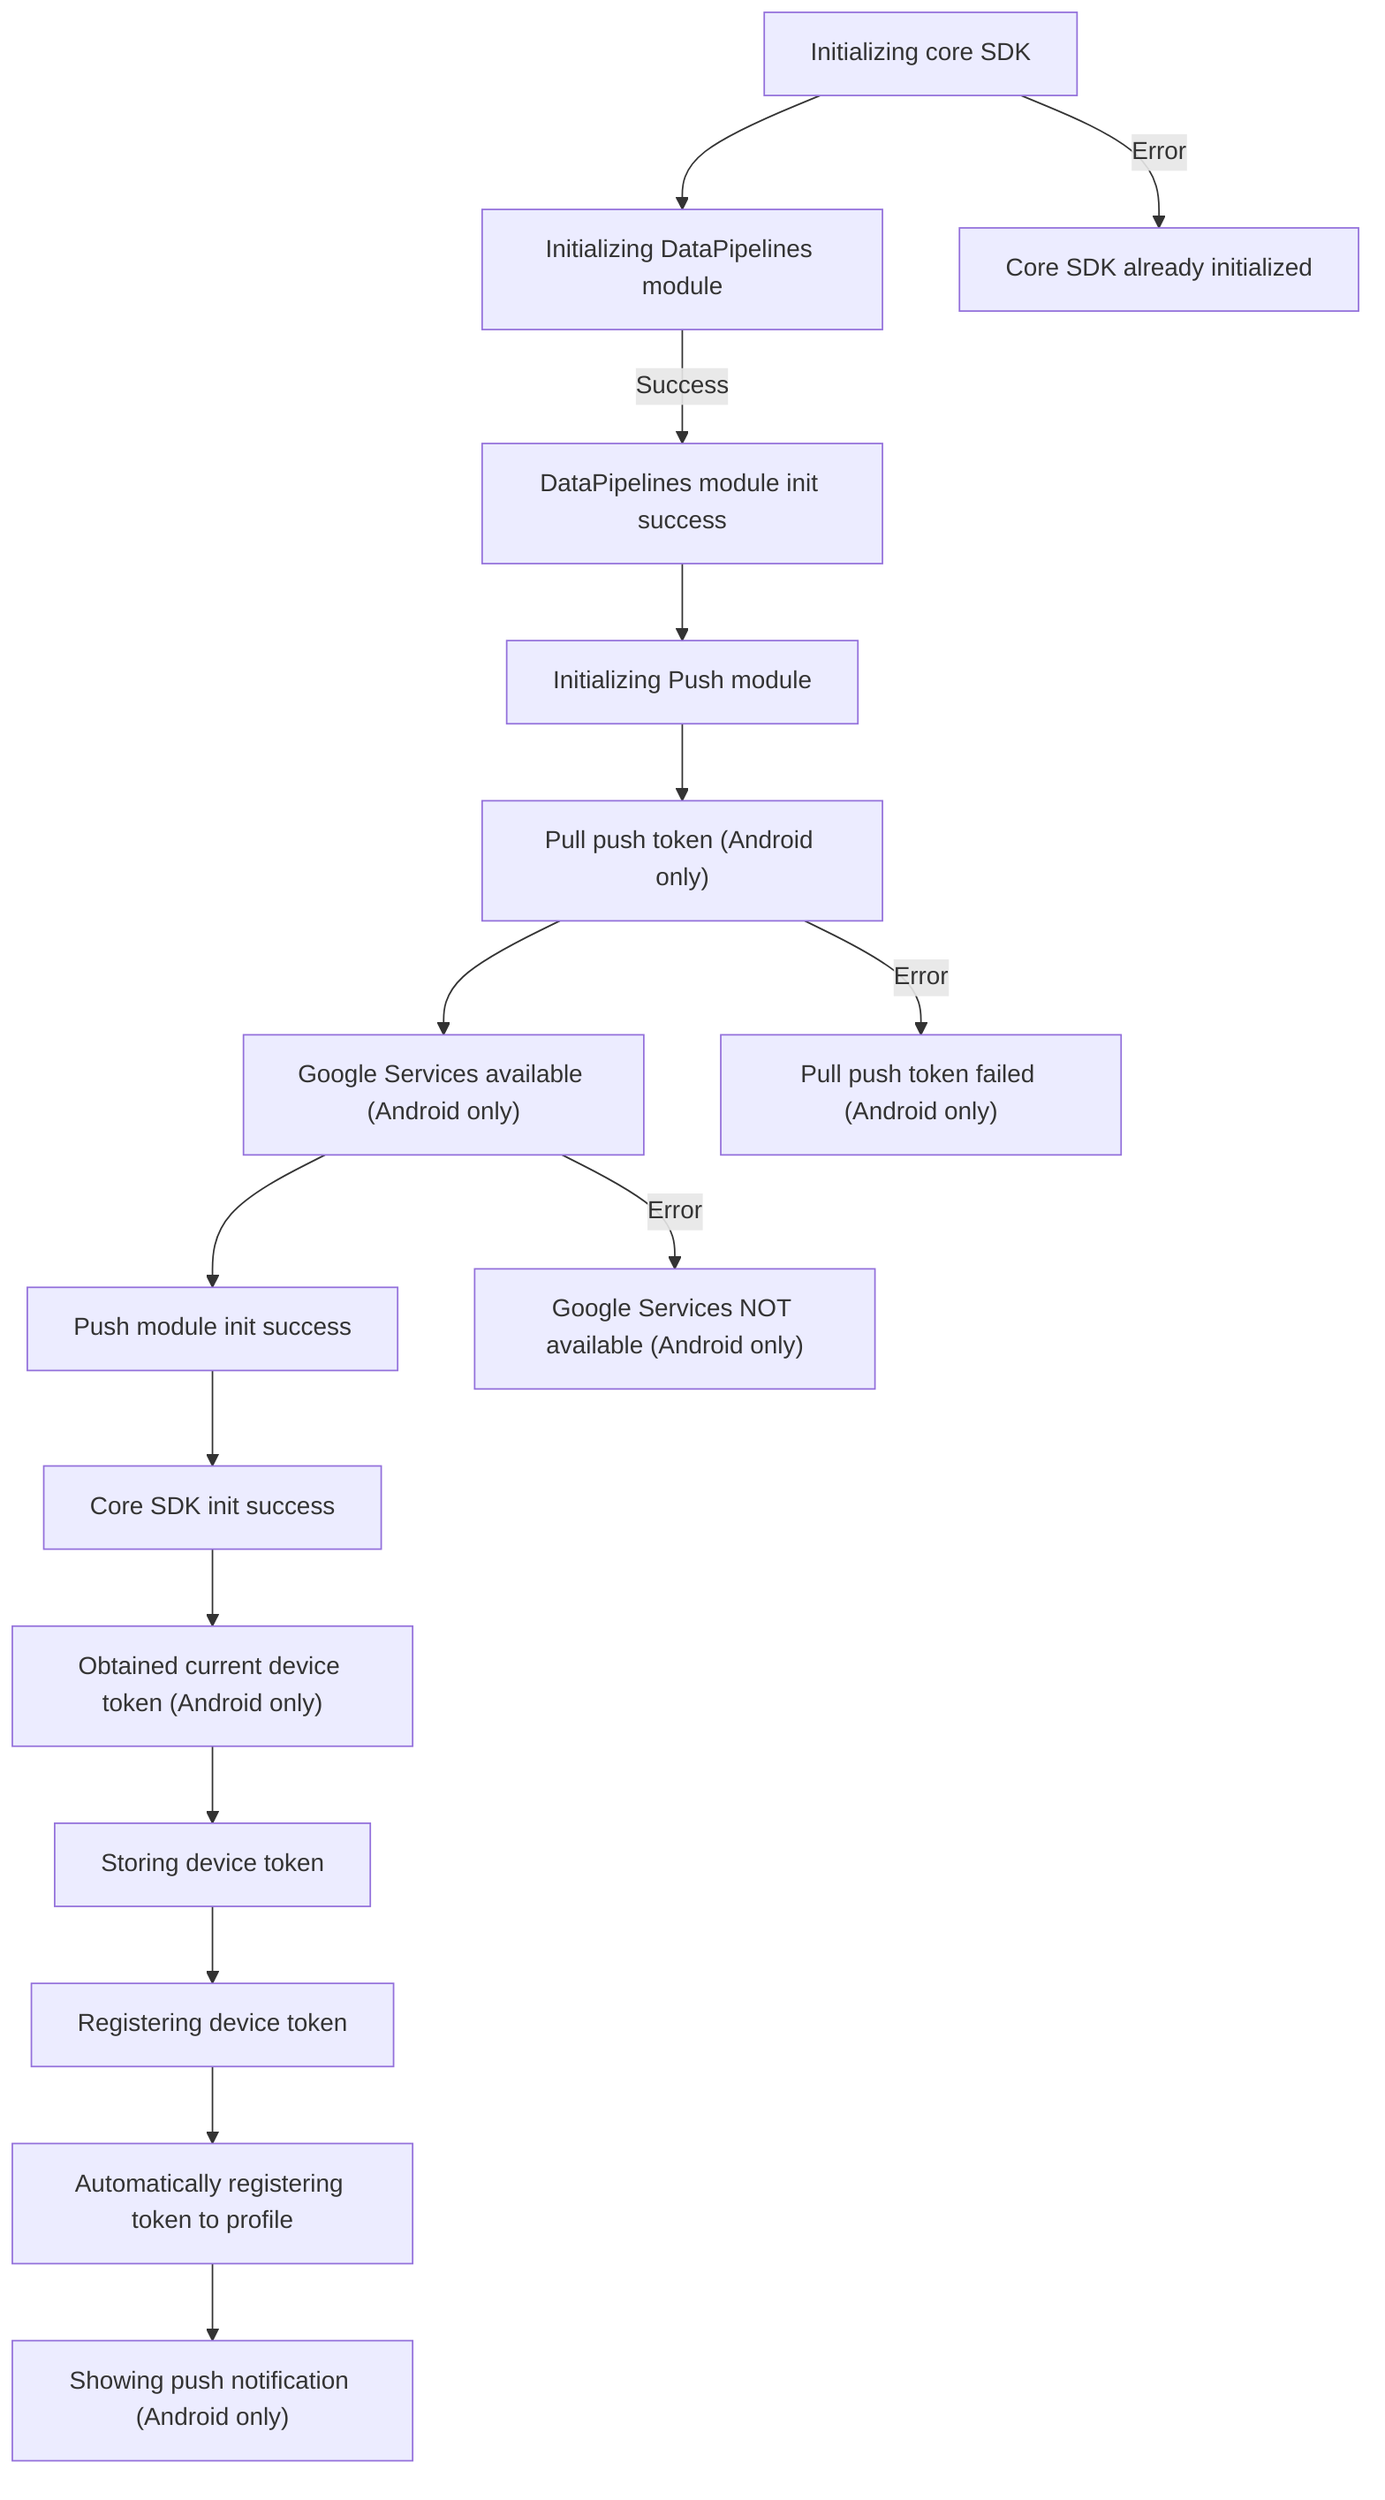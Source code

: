 graph TD
core-sdk-init["Initializing core SDK"]
core-sdk-init --> data-pipelines-module-init
core-sdk-init -->|Error| core-sdk-init-already-initialized
core-sdk-init-already-initialized["Core SDK already initialized"]
data-pipelines-module-init["Initializing DataPipelines module"]
data-pipelines-module-init -->|Success| data-pipelines-module-success
data-pipelines-module-success["DataPipelines module init success"]
data-pipelines-module-success --> push-module-init
push-module-init["Initializing Push module"]
push-module-init --> pulling-current-push-token
pulling-current-push-token["Pull push token (Android only)"]
pulling-current-push-token --> push-google-services-available
pulling-current-push-token -->|Error| pulling-current-push-token-failed
pulling-current-push-token-failed["Pull push token failed (Android only)"]
push-google-services-available["Google Services available (Android only)"]
push-google-services-available --> push-module-success
push-google-services-available -->|Error| push-google-services-error
push-google-services-error["Google Services NOT available (Android only)"]
push-module-success["Push module init success"]
push-module-success --> core-sdk-init-success
core-sdk-init-success["Core SDK init success"]
core-sdk-init-success --> pulled-current-push-token
pulled-current-push-token["Obtained current device token (Android only)"]
pulled-current-push-token --> storing-push-token
storing-push-token["Storing device token"]
storing-push-token --> registering-push-token
registering-push-token["Registering device token"]
registering-push-token --> automatic-profile-push-token-registration
automatic-profile-push-token-registration["Automatically registering token to profile"]
automatic-profile-push-token-registration --> show-push-notification
show-push-notification["Showing push notification (Android only)"]